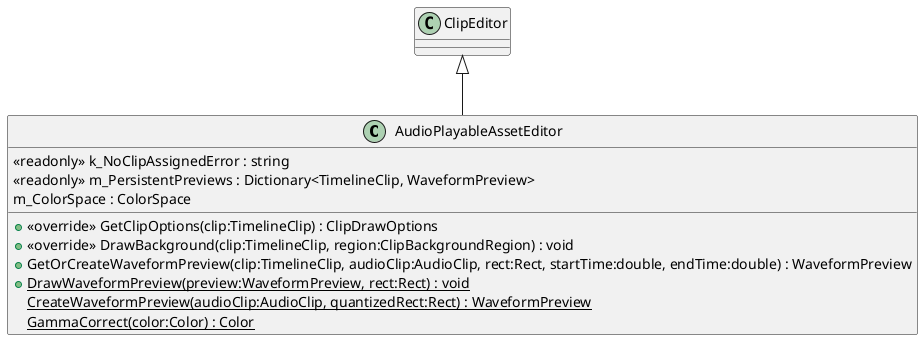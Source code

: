 @startuml
class AudioPlayableAssetEditor {
    <<readonly>> k_NoClipAssignedError : string
    <<readonly>> m_PersistentPreviews : Dictionary<TimelineClip, WaveformPreview>
    m_ColorSpace : ColorSpace
    + <<override>> GetClipOptions(clip:TimelineClip) : ClipDrawOptions
    + <<override>> DrawBackground(clip:TimelineClip, region:ClipBackgroundRegion) : void
    + GetOrCreateWaveformPreview(clip:TimelineClip, audioClip:AudioClip, rect:Rect, startTime:double, endTime:double) : WaveformPreview
    + {static} DrawWaveformPreview(preview:WaveformPreview, rect:Rect) : void
    {static} CreateWaveformPreview(audioClip:AudioClip, quantizedRect:Rect) : WaveformPreview
    {static} GammaCorrect(color:Color) : Color
}
ClipEditor <|-- AudioPlayableAssetEditor
@enduml
